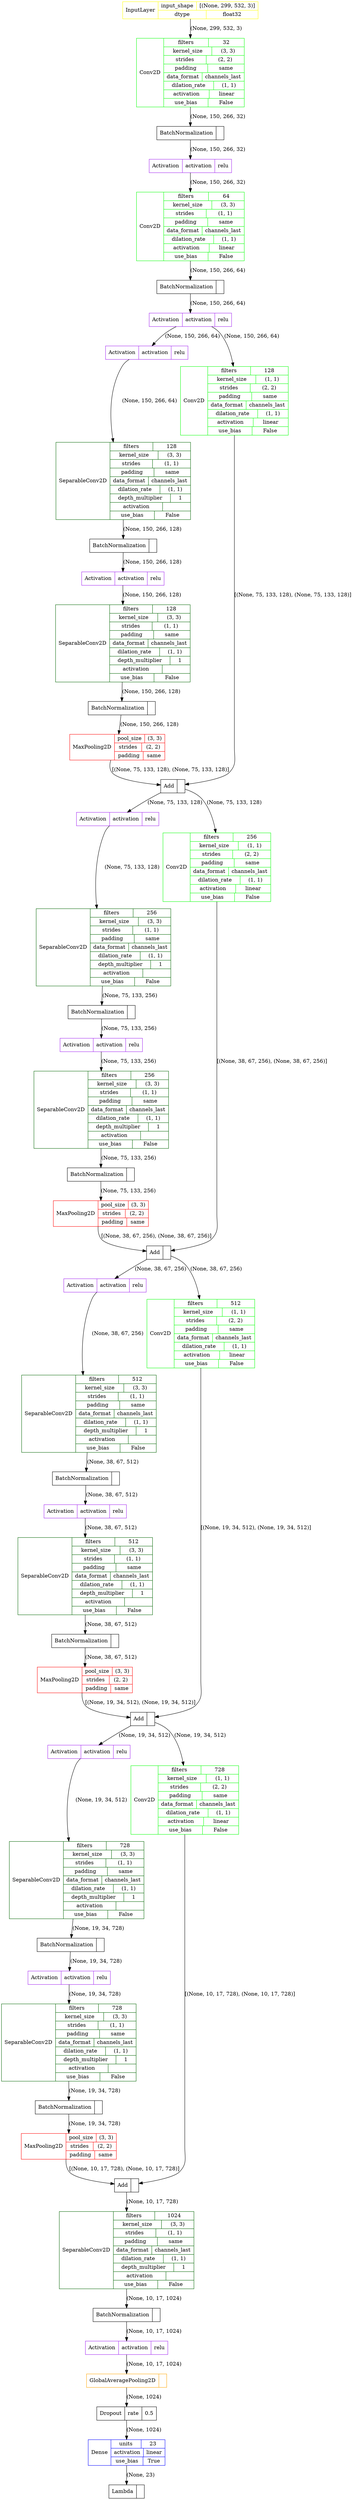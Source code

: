 digraph {
	input_1 [label="InputLayer|{{input_shape|[(None, 299, 532, 3)]}|{dtype|float32}}" color=yellow shape=record]
	conv2d [label="Conv2D|{{filters|32}|{kernel_size|(3, 3)}|{strides|(2, 2)}|{padding|same}|{data_format|channels_last}|{dilation_rate|(1, 1)}|{activation|linear}|{use_bias|False}}" color=green shape=record]
	input_1 -> conv2d [label="(None, 299, 532, 3)"]
	batch_normalization [label="BatchNormalization|{}" color=black shape=record]
	conv2d -> batch_normalization [label="(None, 150, 266, 32)"]
	activation [label="Activation|{{activation|relu}}" color=purple shape=record]
	batch_normalization -> activation [label="(None, 150, 266, 32)"]
	conv2d_1 [label="Conv2D|{{filters|64}|{kernel_size|(3, 3)}|{strides|(1, 1)}|{padding|same}|{data_format|channels_last}|{dilation_rate|(1, 1)}|{activation|linear}|{use_bias|False}}" color=green shape=record]
	activation -> conv2d_1 [label="(None, 150, 266, 32)"]
	batch_normalization_1 [label="BatchNormalization|{}" color=black shape=record]
	conv2d_1 -> batch_normalization_1 [label="(None, 150, 266, 64)"]
	activation_1 [label="Activation|{{activation|relu}}" color=purple shape=record]
	batch_normalization_1 -> activation_1 [label="(None, 150, 266, 64)"]
	activation_2 [label="Activation|{{activation|relu}}" color=purple shape=record]
	activation_1 -> activation_2 [label="(None, 150, 266, 64)"]
	separable_conv2d [label="SeparableConv2D|{{filters|128}|{kernel_size|(3, 3)}|{strides|(1, 1)}|{padding|same}|{data_format|channels_last}|{dilation_rate|(1, 1)}|{depth_multiplier|1}|{activation|<function linear at 0x7f6cfa35f7a0>}|{use_bias|False}}" color=darkgreen shape=record]
	activation_2 -> separable_conv2d [label="(None, 150, 266, 64)"]
	batch_normalization_2 [label="BatchNormalization|{}" color=black shape=record]
	separable_conv2d -> batch_normalization_2 [label="(None, 150, 266, 128)"]
	activation_3 [label="Activation|{{activation|relu}}" color=purple shape=record]
	batch_normalization_2 -> activation_3 [label="(None, 150, 266, 128)"]
	separable_conv2d_1 [label="SeparableConv2D|{{filters|128}|{kernel_size|(3, 3)}|{strides|(1, 1)}|{padding|same}|{data_format|channels_last}|{dilation_rate|(1, 1)}|{depth_multiplier|1}|{activation|<function linear at 0x7f6cfa35f7a0>}|{use_bias|False}}" color=darkgreen shape=record]
	activation_3 -> separable_conv2d_1 [label="(None, 150, 266, 128)"]
	batch_normalization_3 [label="BatchNormalization|{}" color=black shape=record]
	separable_conv2d_1 -> batch_normalization_3 [label="(None, 150, 266, 128)"]
	max_pooling2d [label="MaxPooling2D|{{pool_size|(3, 3)}|{strides|(2, 2)}|{padding|same}}" color=red shape=record]
	batch_normalization_3 -> max_pooling2d [label="(None, 150, 266, 128)"]
	conv2d_2 [label="Conv2D|{{filters|128}|{kernel_size|(1, 1)}|{strides|(2, 2)}|{padding|same}|{data_format|channels_last}|{dilation_rate|(1, 1)}|{activation|linear}|{use_bias|False}}" color=green shape=record]
	activation_1 -> conv2d_2 [label="(None, 150, 266, 64)"]
	add [label="Add|{}" color=black shape=record]
	max_pooling2d -> add [label="[(None, 75, 133, 128), (None, 75, 133, 128)]"]
	conv2d_2 -> add [label="[(None, 75, 133, 128), (None, 75, 133, 128)]"]
	activation_4 [label="Activation|{{activation|relu}}" color=purple shape=record]
	add -> activation_4 [label="(None, 75, 133, 128)"]
	separable_conv2d_2 [label="SeparableConv2D|{{filters|256}|{kernel_size|(3, 3)}|{strides|(1, 1)}|{padding|same}|{data_format|channels_last}|{dilation_rate|(1, 1)}|{depth_multiplier|1}|{activation|<function linear at 0x7f6cfa35f7a0>}|{use_bias|False}}" color=darkgreen shape=record]
	activation_4 -> separable_conv2d_2 [label="(None, 75, 133, 128)"]
	batch_normalization_4 [label="BatchNormalization|{}" color=black shape=record]
	separable_conv2d_2 -> batch_normalization_4 [label="(None, 75, 133, 256)"]
	activation_5 [label="Activation|{{activation|relu}}" color=purple shape=record]
	batch_normalization_4 -> activation_5 [label="(None, 75, 133, 256)"]
	separable_conv2d_3 [label="SeparableConv2D|{{filters|256}|{kernel_size|(3, 3)}|{strides|(1, 1)}|{padding|same}|{data_format|channels_last}|{dilation_rate|(1, 1)}|{depth_multiplier|1}|{activation|<function linear at 0x7f6cfa35f7a0>}|{use_bias|False}}" color=darkgreen shape=record]
	activation_5 -> separable_conv2d_3 [label="(None, 75, 133, 256)"]
	batch_normalization_5 [label="BatchNormalization|{}" color=black shape=record]
	separable_conv2d_3 -> batch_normalization_5 [label="(None, 75, 133, 256)"]
	max_pooling2d_1 [label="MaxPooling2D|{{pool_size|(3, 3)}|{strides|(2, 2)}|{padding|same}}" color=red shape=record]
	batch_normalization_5 -> max_pooling2d_1 [label="(None, 75, 133, 256)"]
	conv2d_3 [label="Conv2D|{{filters|256}|{kernel_size|(1, 1)}|{strides|(2, 2)}|{padding|same}|{data_format|channels_last}|{dilation_rate|(1, 1)}|{activation|linear}|{use_bias|False}}" color=green shape=record]
	add -> conv2d_3 [label="(None, 75, 133, 128)"]
	add_1 [label="Add|{}" color=black shape=record]
	max_pooling2d_1 -> add_1 [label="[(None, 38, 67, 256), (None, 38, 67, 256)]"]
	conv2d_3 -> add_1 [label="[(None, 38, 67, 256), (None, 38, 67, 256)]"]
	activation_6 [label="Activation|{{activation|relu}}" color=purple shape=record]
	add_1 -> activation_6 [label="(None, 38, 67, 256)"]
	separable_conv2d_4 [label="SeparableConv2D|{{filters|512}|{kernel_size|(3, 3)}|{strides|(1, 1)}|{padding|same}|{data_format|channels_last}|{dilation_rate|(1, 1)}|{depth_multiplier|1}|{activation|<function linear at 0x7f6cfa35f7a0>}|{use_bias|False}}" color=darkgreen shape=record]
	activation_6 -> separable_conv2d_4 [label="(None, 38, 67, 256)"]
	batch_normalization_6 [label="BatchNormalization|{}" color=black shape=record]
	separable_conv2d_4 -> batch_normalization_6 [label="(None, 38, 67, 512)"]
	activation_7 [label="Activation|{{activation|relu}}" color=purple shape=record]
	batch_normalization_6 -> activation_7 [label="(None, 38, 67, 512)"]
	separable_conv2d_5 [label="SeparableConv2D|{{filters|512}|{kernel_size|(3, 3)}|{strides|(1, 1)}|{padding|same}|{data_format|channels_last}|{dilation_rate|(1, 1)}|{depth_multiplier|1}|{activation|<function linear at 0x7f6cfa35f7a0>}|{use_bias|False}}" color=darkgreen shape=record]
	activation_7 -> separable_conv2d_5 [label="(None, 38, 67, 512)"]
	batch_normalization_7 [label="BatchNormalization|{}" color=black shape=record]
	separable_conv2d_5 -> batch_normalization_7 [label="(None, 38, 67, 512)"]
	max_pooling2d_2 [label="MaxPooling2D|{{pool_size|(3, 3)}|{strides|(2, 2)}|{padding|same}}" color=red shape=record]
	batch_normalization_7 -> max_pooling2d_2 [label="(None, 38, 67, 512)"]
	conv2d_4 [label="Conv2D|{{filters|512}|{kernel_size|(1, 1)}|{strides|(2, 2)}|{padding|same}|{data_format|channels_last}|{dilation_rate|(1, 1)}|{activation|linear}|{use_bias|False}}" color=green shape=record]
	add_1 -> conv2d_4 [label="(None, 38, 67, 256)"]
	add_2 [label="Add|{}" color=black shape=record]
	max_pooling2d_2 -> add_2 [label="[(None, 19, 34, 512), (None, 19, 34, 512)]"]
	conv2d_4 -> add_2 [label="[(None, 19, 34, 512), (None, 19, 34, 512)]"]
	activation_8 [label="Activation|{{activation|relu}}" color=purple shape=record]
	add_2 -> activation_8 [label="(None, 19, 34, 512)"]
	separable_conv2d_6 [label="SeparableConv2D|{{filters|728}|{kernel_size|(3, 3)}|{strides|(1, 1)}|{padding|same}|{data_format|channels_last}|{dilation_rate|(1, 1)}|{depth_multiplier|1}|{activation|<function linear at 0x7f6cfa35f7a0>}|{use_bias|False}}" color=darkgreen shape=record]
	activation_8 -> separable_conv2d_6 [label="(None, 19, 34, 512)"]
	batch_normalization_8 [label="BatchNormalization|{}" color=black shape=record]
	separable_conv2d_6 -> batch_normalization_8 [label="(None, 19, 34, 728)"]
	activation_9 [label="Activation|{{activation|relu}}" color=purple shape=record]
	batch_normalization_8 -> activation_9 [label="(None, 19, 34, 728)"]
	separable_conv2d_7 [label="SeparableConv2D|{{filters|728}|{kernel_size|(3, 3)}|{strides|(1, 1)}|{padding|same}|{data_format|channels_last}|{dilation_rate|(1, 1)}|{depth_multiplier|1}|{activation|<function linear at 0x7f6cfa35f7a0>}|{use_bias|False}}" color=darkgreen shape=record]
	activation_9 -> separable_conv2d_7 [label="(None, 19, 34, 728)"]
	batch_normalization_9 [label="BatchNormalization|{}" color=black shape=record]
	separable_conv2d_7 -> batch_normalization_9 [label="(None, 19, 34, 728)"]
	max_pooling2d_3 [label="MaxPooling2D|{{pool_size|(3, 3)}|{strides|(2, 2)}|{padding|same}}" color=red shape=record]
	batch_normalization_9 -> max_pooling2d_3 [label="(None, 19, 34, 728)"]
	conv2d_5 [label="Conv2D|{{filters|728}|{kernel_size|(1, 1)}|{strides|(2, 2)}|{padding|same}|{data_format|channels_last}|{dilation_rate|(1, 1)}|{activation|linear}|{use_bias|False}}" color=green shape=record]
	add_2 -> conv2d_5 [label="(None, 19, 34, 512)"]
	add_3 [label="Add|{}" color=black shape=record]
	max_pooling2d_3 -> add_3 [label="[(None, 10, 17, 728), (None, 10, 17, 728)]"]
	conv2d_5 -> add_3 [label="[(None, 10, 17, 728), (None, 10, 17, 728)]"]
	separable_conv2d_8 [label="SeparableConv2D|{{filters|1024}|{kernel_size|(3, 3)}|{strides|(1, 1)}|{padding|same}|{data_format|channels_last}|{dilation_rate|(1, 1)}|{depth_multiplier|1}|{activation|<function linear at 0x7f6cfa35f7a0>}|{use_bias|False}}" color=darkgreen shape=record]
	add_3 -> separable_conv2d_8 [label="(None, 10, 17, 728)"]
	batch_normalization_10 [label="BatchNormalization|{}" color=black shape=record]
	separable_conv2d_8 -> batch_normalization_10 [label="(None, 10, 17, 1024)"]
	activation_10 [label="Activation|{{activation|relu}}" color=purple shape=record]
	batch_normalization_10 -> activation_10 [label="(None, 10, 17, 1024)"]
	global_average_pooling2d [label="GlobalAveragePooling2D|{}" color=orange shape=record]
	activation_10 -> global_average_pooling2d [label="(None, 10, 17, 1024)"]
	dropout [label="Dropout|{{rate|0.5}}" color=black shape=record]
	global_average_pooling2d -> dropout [label="(None, 1024)"]
	dense [label="Dense|{{units|23}|{activation|linear}|{use_bias|True}}" color=blue shape=record]
	dropout -> dense [label="(None, 1024)"]
	lambda [label="Lambda|{}" color=black shape=record]
	dense -> lambda [label="(None, 23)"]
}
